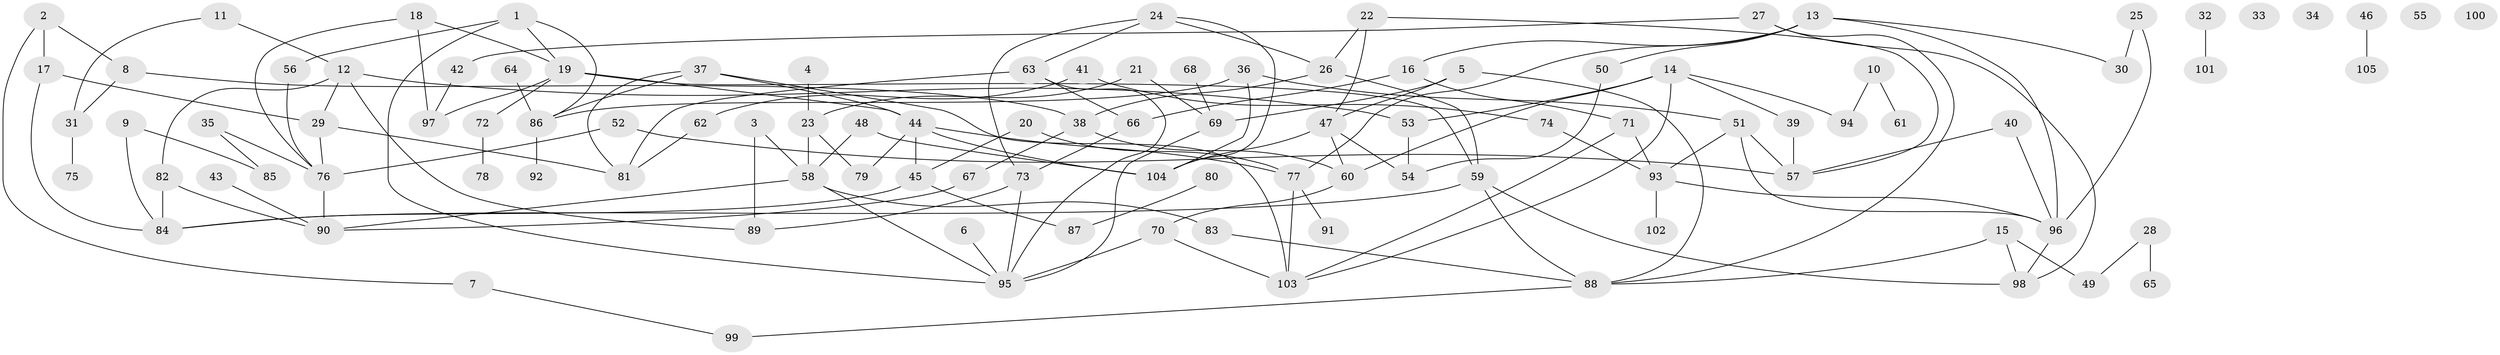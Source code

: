 // Generated by graph-tools (version 1.1) at 2025/33/03/09/25 02:33:37]
// undirected, 105 vertices, 151 edges
graph export_dot {
graph [start="1"]
  node [color=gray90,style=filled];
  1;
  2;
  3;
  4;
  5;
  6;
  7;
  8;
  9;
  10;
  11;
  12;
  13;
  14;
  15;
  16;
  17;
  18;
  19;
  20;
  21;
  22;
  23;
  24;
  25;
  26;
  27;
  28;
  29;
  30;
  31;
  32;
  33;
  34;
  35;
  36;
  37;
  38;
  39;
  40;
  41;
  42;
  43;
  44;
  45;
  46;
  47;
  48;
  49;
  50;
  51;
  52;
  53;
  54;
  55;
  56;
  57;
  58;
  59;
  60;
  61;
  62;
  63;
  64;
  65;
  66;
  67;
  68;
  69;
  70;
  71;
  72;
  73;
  74;
  75;
  76;
  77;
  78;
  79;
  80;
  81;
  82;
  83;
  84;
  85;
  86;
  87;
  88;
  89;
  90;
  91;
  92;
  93;
  94;
  95;
  96;
  97;
  98;
  99;
  100;
  101;
  102;
  103;
  104;
  105;
  1 -- 19;
  1 -- 56;
  1 -- 86;
  1 -- 95;
  2 -- 7;
  2 -- 8;
  2 -- 17;
  3 -- 58;
  3 -- 89;
  4 -- 23;
  5 -- 47;
  5 -- 69;
  5 -- 88;
  6 -- 95;
  7 -- 99;
  8 -- 31;
  8 -- 38;
  9 -- 84;
  9 -- 85;
  10 -- 61;
  10 -- 94;
  11 -- 12;
  11 -- 31;
  12 -- 29;
  12 -- 53;
  12 -- 82;
  12 -- 89;
  13 -- 16;
  13 -- 30;
  13 -- 50;
  13 -- 77;
  13 -- 96;
  14 -- 39;
  14 -- 53;
  14 -- 60;
  14 -- 94;
  14 -- 103;
  15 -- 49;
  15 -- 88;
  15 -- 98;
  16 -- 66;
  16 -- 71;
  17 -- 29;
  17 -- 84;
  18 -- 19;
  18 -- 76;
  18 -- 97;
  19 -- 44;
  19 -- 59;
  19 -- 72;
  19 -- 97;
  20 -- 45;
  20 -- 77;
  21 -- 23;
  21 -- 69;
  22 -- 26;
  22 -- 47;
  22 -- 57;
  23 -- 58;
  23 -- 79;
  24 -- 26;
  24 -- 63;
  24 -- 73;
  24 -- 104;
  25 -- 30;
  25 -- 96;
  26 -- 38;
  26 -- 59;
  27 -- 42;
  27 -- 88;
  27 -- 98;
  28 -- 49;
  28 -- 65;
  29 -- 76;
  29 -- 81;
  31 -- 75;
  32 -- 101;
  35 -- 76;
  35 -- 85;
  36 -- 51;
  36 -- 86;
  36 -- 104;
  37 -- 44;
  37 -- 81;
  37 -- 86;
  37 -- 103;
  38 -- 60;
  38 -- 67;
  39 -- 57;
  40 -- 57;
  40 -- 96;
  41 -- 62;
  41 -- 74;
  42 -- 97;
  43 -- 90;
  44 -- 45;
  44 -- 77;
  44 -- 79;
  44 -- 104;
  45 -- 84;
  45 -- 87;
  46 -- 105;
  47 -- 54;
  47 -- 60;
  47 -- 104;
  48 -- 58;
  48 -- 104;
  50 -- 54;
  51 -- 57;
  51 -- 93;
  51 -- 96;
  52 -- 57;
  52 -- 76;
  53 -- 54;
  56 -- 76;
  58 -- 83;
  58 -- 90;
  58 -- 95;
  59 -- 84;
  59 -- 88;
  59 -- 98;
  60 -- 70;
  62 -- 81;
  63 -- 66;
  63 -- 81;
  63 -- 95;
  64 -- 86;
  66 -- 73;
  67 -- 90;
  68 -- 69;
  69 -- 95;
  70 -- 95;
  70 -- 103;
  71 -- 93;
  71 -- 103;
  72 -- 78;
  73 -- 89;
  73 -- 95;
  74 -- 93;
  76 -- 90;
  77 -- 91;
  77 -- 103;
  80 -- 87;
  82 -- 84;
  82 -- 90;
  83 -- 88;
  86 -- 92;
  88 -- 99;
  93 -- 96;
  93 -- 102;
  96 -- 98;
}
